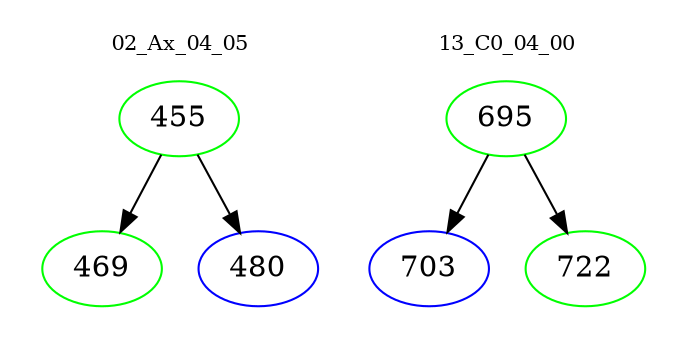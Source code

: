 digraph{
subgraph cluster_0 {
color = white
label = "02_Ax_04_05";
fontsize=10;
T0_455 [label="455", color="green"]
T0_455 -> T0_469 [color="black"]
T0_469 [label="469", color="green"]
T0_455 -> T0_480 [color="black"]
T0_480 [label="480", color="blue"]
}
subgraph cluster_1 {
color = white
label = "13_C0_04_00";
fontsize=10;
T1_695 [label="695", color="green"]
T1_695 -> T1_703 [color="black"]
T1_703 [label="703", color="blue"]
T1_695 -> T1_722 [color="black"]
T1_722 [label="722", color="green"]
}
}
